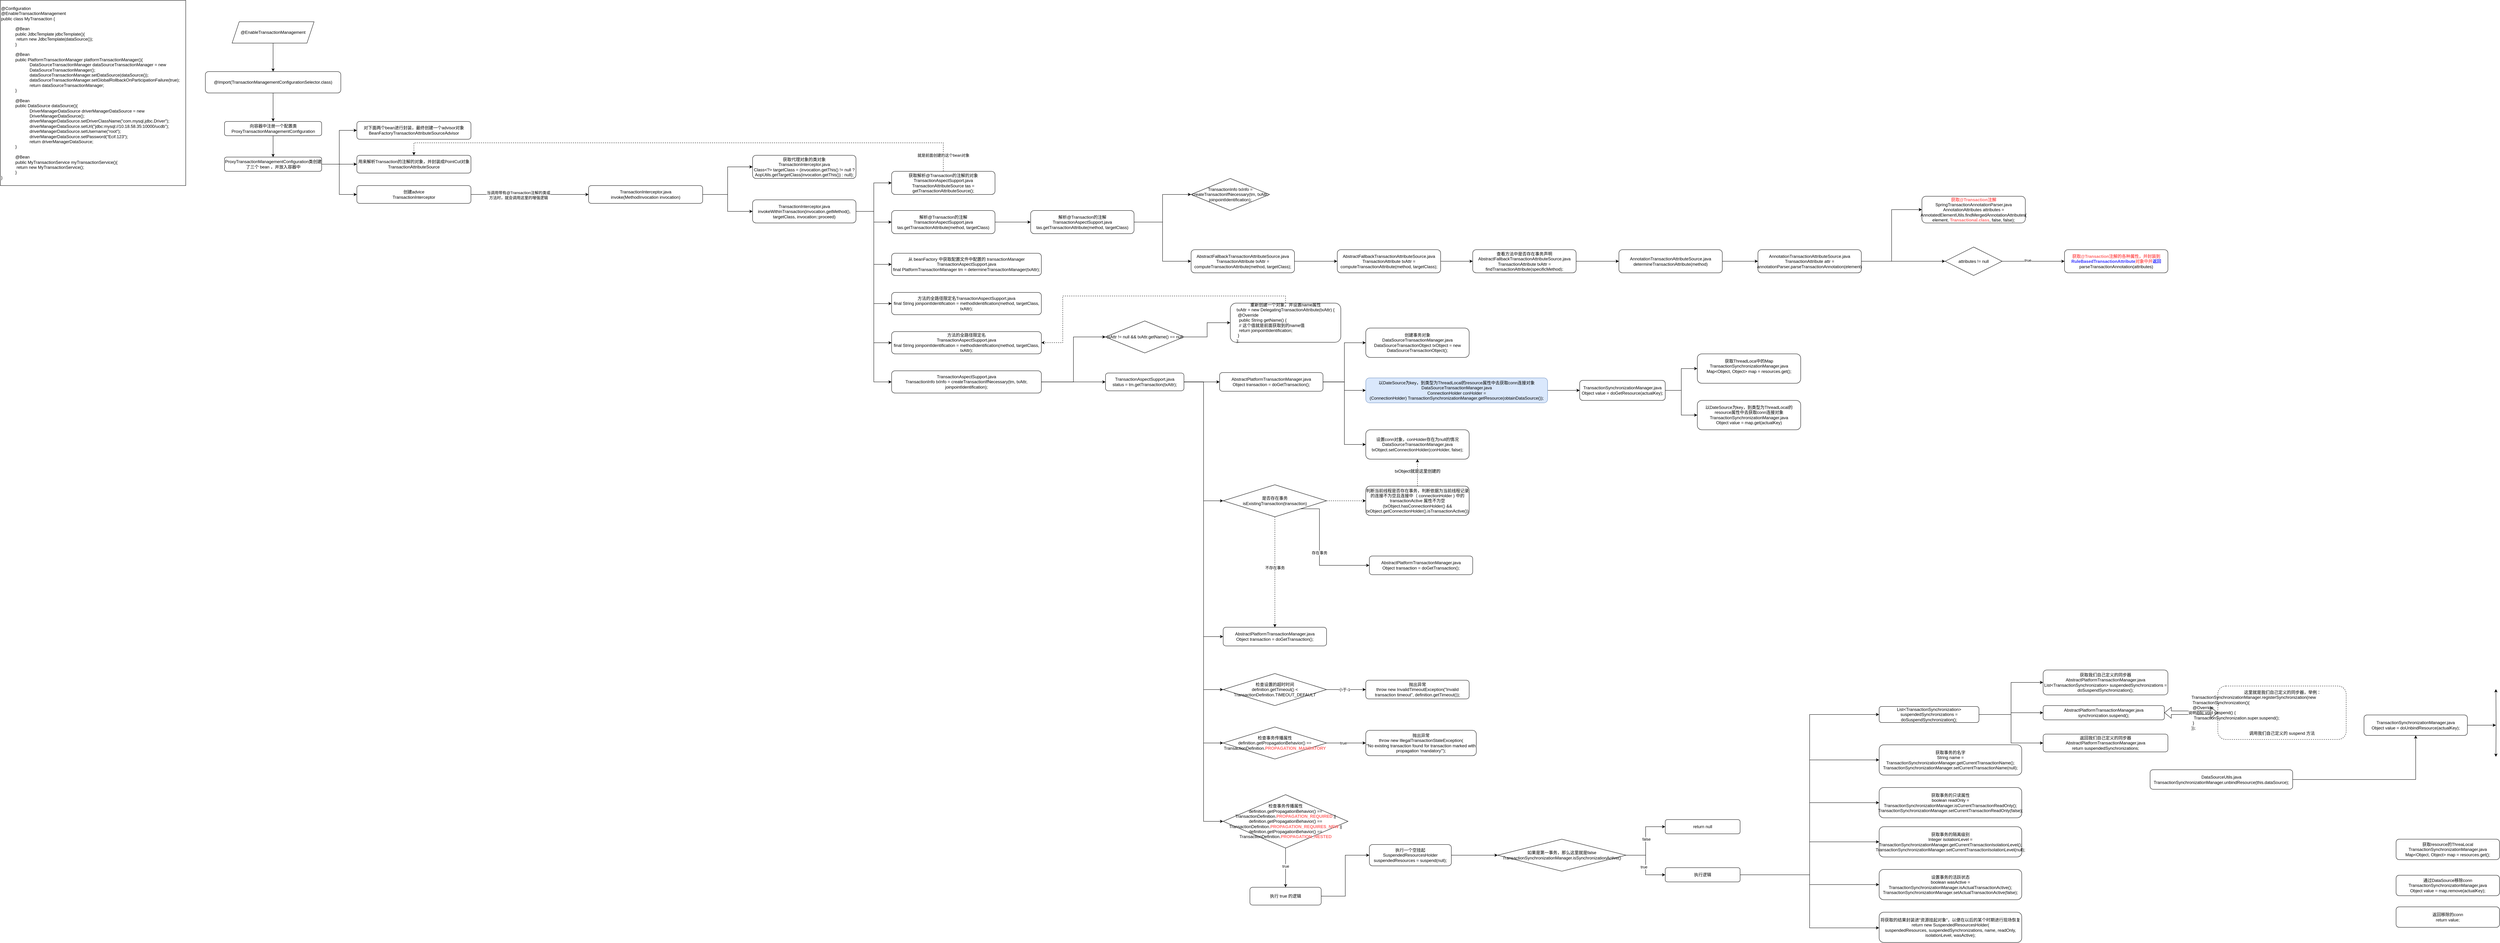 <mxfile version="16.1.0" type="github">
  <diagram id="ni5Xx00nVa8eM5TbOv3I" name="第 1 页">
    <mxGraphModel dx="1183" dy="750" grid="1" gridSize="10" guides="1" tooltips="1" connect="1" arrows="1" fold="1" page="1" pageScale="1" pageWidth="2339" pageHeight="3300" math="0" shadow="0">
      <root>
        <mxCell id="0" />
        <mxCell id="1" parent="0" />
        <mxCell id="hpwiOvs-CnEdbyn8o_mo-8" style="edgeStyle=orthogonalEdgeStyle;rounded=0;orthogonalLoop=1;jettySize=auto;html=1;exitX=0.5;exitY=1;exitDx=0;exitDy=0;" edge="1" parent="1" source="hpwiOvs-CnEdbyn8o_mo-1" target="hpwiOvs-CnEdbyn8o_mo-7">
          <mxGeometry relative="1" as="geometry" />
        </mxCell>
        <mxCell id="hpwiOvs-CnEdbyn8o_mo-1" value="@EnableTransactionManagement" style="shape=parallelogram;perimeter=parallelogramPerimeter;whiteSpace=wrap;html=1;fixedSize=1;" vertex="1" parent="1">
          <mxGeometry x="700" y="140" width="230" height="60" as="geometry" />
        </mxCell>
        <mxCell id="hpwiOvs-CnEdbyn8o_mo-4" value="&lt;div&gt;@Configuration&lt;/div&gt;&lt;div&gt;@EnableTransactionManagement&lt;/div&gt;&lt;div&gt;public class MyTransaction {&lt;/div&gt;&lt;div&gt;&lt;br&gt;&lt;/div&gt;&lt;blockquote style=&quot;margin: 0 0 0 40px ; border: none ; padding: 0px&quot;&gt;&lt;div&gt;@Bean&lt;/div&gt;&lt;div&gt;public JdbcTemplate jdbcTemplate(){&lt;/div&gt;&lt;div&gt;&lt;span style=&quot;white-space: pre&quot;&gt;	&lt;/span&gt;return new JdbcTemplate(dataSource());&lt;/div&gt;&lt;div&gt;}&lt;/div&gt;&lt;div&gt;&lt;br&gt;&lt;/div&gt;&lt;div&gt;@Bean&lt;/div&gt;&lt;div&gt;public PlatformTransactionManager platformTransactionManager(){&lt;/div&gt;&lt;/blockquote&gt;&lt;blockquote style=&quot;margin: 0 0 0 40px ; border: none ; padding: 0px&quot;&gt;&lt;blockquote style=&quot;margin: 0 0 0 40px ; border: none ; padding: 0px&quot;&gt;&lt;div&gt;DataSourceTransactionManager dataSourceTransactionManager = new DataSourceTransactionManager();&lt;/div&gt;&lt;/blockquote&gt;&lt;blockquote style=&quot;margin: 0 0 0 40px ; border: none ; padding: 0px&quot;&gt;&lt;div&gt;dataSourceTransactionManager.setDataSource(dataSource());&lt;/div&gt;&lt;/blockquote&gt;&lt;blockquote style=&quot;margin: 0 0 0 40px ; border: none ; padding: 0px&quot;&gt;&lt;div&gt;dataSourceTransactionManager.setGlobalRollbackOnParticipationFailure(true);&lt;/div&gt;&lt;/blockquote&gt;&lt;blockquote style=&quot;margin: 0 0 0 40px ; border: none ; padding: 0px&quot;&gt;&lt;div&gt;return dataSourceTransactionManager;&lt;/div&gt;&lt;/blockquote&gt;&lt;/blockquote&gt;&lt;blockquote style=&quot;margin: 0 0 0 40px ; border: none ; padding: 0px&quot;&gt;&lt;div&gt;}&lt;/div&gt;&lt;div&gt;&lt;br&gt;&lt;/div&gt;&lt;div&gt;@Bean&lt;/div&gt;&lt;div&gt;public DataSource dataSource(){&lt;/div&gt;&lt;/blockquote&gt;&lt;blockquote style=&quot;margin: 0 0 0 40px ; border: none ; padding: 0px&quot;&gt;&lt;blockquote style=&quot;margin: 0 0 0 40px ; border: none ; padding: 0px&quot;&gt;&lt;div&gt;DriverManagerDataSource driverManagerDataSource = new DriverManagerDataSource();&lt;/div&gt;&lt;/blockquote&gt;&lt;blockquote style=&quot;margin: 0 0 0 40px ; border: none ; padding: 0px&quot;&gt;&lt;div&gt;driverManagerDataSource.setDriverClassName(&quot;com.mysql.jdbc.Driver&quot;);&lt;/div&gt;&lt;/blockquote&gt;&lt;blockquote style=&quot;margin: 0 0 0 40px ; border: none ; padding: 0px&quot;&gt;&lt;div&gt;driverManagerDataSource.setUrl(&quot;jdbc:mysql://10.18.58.35:10000/ucdb&quot;);&lt;/div&gt;&lt;/blockquote&gt;&lt;blockquote style=&quot;margin: 0 0 0 40px ; border: none ; padding: 0px&quot;&gt;&lt;div&gt;driverManagerDataSource.setUsername(&quot;root&quot;);&lt;/div&gt;&lt;/blockquote&gt;&lt;blockquote style=&quot;margin: 0 0 0 40px ; border: none ; padding: 0px&quot;&gt;&lt;div&gt;driverManagerDataSource.setPassword(&quot;Ecif.123&quot;);&lt;/div&gt;&lt;/blockquote&gt;&lt;blockquote style=&quot;margin: 0 0 0 40px ; border: none ; padding: 0px&quot;&gt;&lt;div&gt;return driverManagerDataSource;&lt;/div&gt;&lt;/blockquote&gt;&lt;/blockquote&gt;&lt;blockquote style=&quot;margin: 0 0 0 40px ; border: none ; padding: 0px&quot;&gt;&lt;div&gt;}&lt;/div&gt;&lt;div&gt;&lt;br&gt;&lt;/div&gt;&lt;div&gt;@Bean&lt;/div&gt;&lt;div&gt;public MyTransactionService myTransactionService(){&lt;/div&gt;&lt;div&gt;&lt;span style=&quot;white-space: pre&quot;&gt;	&lt;/span&gt;return new MyTransactionService();&lt;/div&gt;&lt;div&gt;}&lt;/div&gt;&lt;/blockquote&gt;&lt;div&gt;&lt;span&gt;	&lt;/span&gt;}&lt;/div&gt;" style="whiteSpace=wrap;html=1;aspect=fixed;align=left;" vertex="1" parent="1">
          <mxGeometry x="50" y="80" width="520" height="520" as="geometry" />
        </mxCell>
        <mxCell id="hpwiOvs-CnEdbyn8o_mo-10" style="edgeStyle=orthogonalEdgeStyle;rounded=0;orthogonalLoop=1;jettySize=auto;html=1;exitX=0.5;exitY=1;exitDx=0;exitDy=0;" edge="1" parent="1" source="hpwiOvs-CnEdbyn8o_mo-7" target="hpwiOvs-CnEdbyn8o_mo-9">
          <mxGeometry relative="1" as="geometry" />
        </mxCell>
        <mxCell id="hpwiOvs-CnEdbyn8o_mo-7" value="@Import(TransactionManagementConfigurationSelector.class)" style="rounded=1;whiteSpace=wrap;html=1;" vertex="1" parent="1">
          <mxGeometry x="625" y="280" width="380" height="60" as="geometry" />
        </mxCell>
        <mxCell id="hpwiOvs-CnEdbyn8o_mo-12" style="edgeStyle=orthogonalEdgeStyle;rounded=0;orthogonalLoop=1;jettySize=auto;html=1;exitX=0.5;exitY=1;exitDx=0;exitDy=0;entryX=0.5;entryY=0;entryDx=0;entryDy=0;" edge="1" parent="1" source="hpwiOvs-CnEdbyn8o_mo-9" target="hpwiOvs-CnEdbyn8o_mo-11">
          <mxGeometry relative="1" as="geometry" />
        </mxCell>
        <mxCell id="hpwiOvs-CnEdbyn8o_mo-9" value="向容器中注册一个配置类&lt;br&gt;ProxyTransactionManagementConfiguration" style="rounded=1;whiteSpace=wrap;html=1;" vertex="1" parent="1">
          <mxGeometry x="678.75" y="420" width="272.5" height="40" as="geometry" />
        </mxCell>
        <mxCell id="hpwiOvs-CnEdbyn8o_mo-17" style="edgeStyle=orthogonalEdgeStyle;rounded=0;orthogonalLoop=1;jettySize=auto;html=1;exitX=1;exitY=0.5;exitDx=0;exitDy=0;entryX=0;entryY=0.5;entryDx=0;entryDy=0;" edge="1" parent="1" source="hpwiOvs-CnEdbyn8o_mo-11" target="hpwiOvs-CnEdbyn8o_mo-14">
          <mxGeometry relative="1" as="geometry" />
        </mxCell>
        <mxCell id="hpwiOvs-CnEdbyn8o_mo-18" style="edgeStyle=orthogonalEdgeStyle;rounded=0;orthogonalLoop=1;jettySize=auto;html=1;exitX=1;exitY=0.5;exitDx=0;exitDy=0;entryX=0;entryY=0.5;entryDx=0;entryDy=0;" edge="1" parent="1" source="hpwiOvs-CnEdbyn8o_mo-11" target="hpwiOvs-CnEdbyn8o_mo-15">
          <mxGeometry relative="1" as="geometry" />
        </mxCell>
        <mxCell id="hpwiOvs-CnEdbyn8o_mo-19" style="edgeStyle=orthogonalEdgeStyle;rounded=0;orthogonalLoop=1;jettySize=auto;html=1;exitX=1;exitY=0.5;exitDx=0;exitDy=0;entryX=0;entryY=0.5;entryDx=0;entryDy=0;" edge="1" parent="1" source="hpwiOvs-CnEdbyn8o_mo-11" target="hpwiOvs-CnEdbyn8o_mo-16">
          <mxGeometry relative="1" as="geometry" />
        </mxCell>
        <mxCell id="hpwiOvs-CnEdbyn8o_mo-21" value="&lt;span style=&quot;color: rgba(0 , 0 , 0 , 0) ; font-family: monospace ; font-size: 0px ; background-color: rgb(248 , 249 , 250)&quot;&gt;%3CmxGraphModel%3E%3Croot%3E%3CmxCell%20id%3D%220%22%2F%3E%3CmxCell%20id%3D%221%22%20parent%3D%220%22%2F%3E%3CmxCell%20id%3D%222%22%20value%3D%22%E5%88%9B%E5%BB%BA%20bean%22%20style%3D%22edgeLabel%3Bhtml%3D1%3Balign%3Dcenter%3BverticalAlign%3Dmiddle%3Bresizable%3D0%3Bpoints%3D%5B%5D%3B%22%20vertex%3D%221%22%20connectable%3D%220%22%20parent%3D%221%22%3E%3CmxGeometry%20x%3D%22998.636%22%20y%3D%22504.841%22%20as%3D%22geometry%22%2F%3E%3C%2FmxCell%3E%3C%2Froot%3E%3C%2FmxGraphModel%3E&lt;/span&gt;" style="edgeLabel;html=1;align=center;verticalAlign=middle;resizable=0;points=[];" vertex="1" connectable="0" parent="hpwiOvs-CnEdbyn8o_mo-19">
          <mxGeometry x="-0.568" relative="1" as="geometry">
            <mxPoint as="offset" />
          </mxGeometry>
        </mxCell>
        <mxCell id="hpwiOvs-CnEdbyn8o_mo-11" value="ProxyTransactionManagementConfiguration类创建了三个 bean ，并放入容器中" style="rounded=1;whiteSpace=wrap;html=1;" vertex="1" parent="1">
          <mxGeometry x="678.75" y="520" width="272.5" height="40" as="geometry" />
        </mxCell>
        <mxCell id="hpwiOvs-CnEdbyn8o_mo-14" value="对下面两个bean进行封装，最终创建一个advisor对象&lt;br&gt;BeanFactoryTransactionAttributeSourceAdvisor" style="rounded=1;whiteSpace=wrap;html=1;" vertex="1" parent="1">
          <mxGeometry x="1050" y="420" width="320" height="50" as="geometry" />
        </mxCell>
        <mxCell id="hpwiOvs-CnEdbyn8o_mo-15" value="用来解析Transaction的注解的对象，并封装成PointCut对象&lt;br&gt;TransactionAttributeSource" style="rounded=1;whiteSpace=wrap;html=1;" vertex="1" parent="1">
          <mxGeometry x="1050" y="515" width="320" height="50" as="geometry" />
        </mxCell>
        <mxCell id="hpwiOvs-CnEdbyn8o_mo-23" style="edgeStyle=orthogonalEdgeStyle;rounded=0;orthogonalLoop=1;jettySize=auto;html=1;exitX=1;exitY=0.5;exitDx=0;exitDy=0;" edge="1" parent="1" source="hpwiOvs-CnEdbyn8o_mo-16" target="hpwiOvs-CnEdbyn8o_mo-22">
          <mxGeometry relative="1" as="geometry" />
        </mxCell>
        <mxCell id="hpwiOvs-CnEdbyn8o_mo-24" value="当调用带有@Transaction注解的类或&lt;br&gt;方法时，就会调用这里的增强逻辑" style="edgeLabel;html=1;align=center;verticalAlign=middle;resizable=0;points=[];" vertex="1" connectable="0" parent="hpwiOvs-CnEdbyn8o_mo-23">
          <mxGeometry x="-0.195" y="-2" relative="1" as="geometry">
            <mxPoint as="offset" />
          </mxGeometry>
        </mxCell>
        <mxCell id="hpwiOvs-CnEdbyn8o_mo-16" value="创建advice&lt;br&gt;TransactionInterceptor" style="rounded=1;whiteSpace=wrap;html=1;" vertex="1" parent="1">
          <mxGeometry x="1050" y="600" width="320" height="50" as="geometry" />
        </mxCell>
        <mxCell id="hpwiOvs-CnEdbyn8o_mo-26" style="edgeStyle=orthogonalEdgeStyle;rounded=0;orthogonalLoop=1;jettySize=auto;html=1;exitX=1;exitY=0.5;exitDx=0;exitDy=0;entryX=0;entryY=0.5;entryDx=0;entryDy=0;" edge="1" parent="1" source="hpwiOvs-CnEdbyn8o_mo-22" target="hpwiOvs-CnEdbyn8o_mo-25">
          <mxGeometry relative="1" as="geometry" />
        </mxCell>
        <mxCell id="hpwiOvs-CnEdbyn8o_mo-28" style="edgeStyle=orthogonalEdgeStyle;rounded=0;orthogonalLoop=1;jettySize=auto;html=1;exitX=1;exitY=0.5;exitDx=0;exitDy=0;entryX=0;entryY=0.5;entryDx=0;entryDy=0;" edge="1" parent="1" source="hpwiOvs-CnEdbyn8o_mo-22" target="hpwiOvs-CnEdbyn8o_mo-27">
          <mxGeometry relative="1" as="geometry" />
        </mxCell>
        <mxCell id="hpwiOvs-CnEdbyn8o_mo-22" value="TransactionInterceptor.java&lt;br&gt;invoke(MethodInvocation invocation)&lt;br&gt;&lt;div&gt;&lt;/div&gt;" style="rounded=1;whiteSpace=wrap;html=1;" vertex="1" parent="1">
          <mxGeometry x="1700" y="600" width="320" height="50" as="geometry" />
        </mxCell>
        <mxCell id="hpwiOvs-CnEdbyn8o_mo-25" value="获取代理对象的类对象&lt;br&gt;TransactionInterceptor.java&lt;br&gt;Class&amp;lt;?&amp;gt; targetClass = (invocation.getThis() != null ? AopUtils.getTargetClass(invocation.getThis()) : null);&lt;br&gt;&lt;div&gt;&lt;/div&gt;" style="rounded=1;whiteSpace=wrap;html=1;" vertex="1" parent="1">
          <mxGeometry x="2160" y="515" width="290" height="65" as="geometry" />
        </mxCell>
        <mxCell id="hpwiOvs-CnEdbyn8o_mo-33" style="edgeStyle=orthogonalEdgeStyle;rounded=0;orthogonalLoop=1;jettySize=auto;html=1;exitX=1;exitY=0.5;exitDx=0;exitDy=0;entryX=0;entryY=0.5;entryDx=0;entryDy=0;" edge="1" parent="1" source="hpwiOvs-CnEdbyn8o_mo-27" target="hpwiOvs-CnEdbyn8o_mo-29">
          <mxGeometry relative="1" as="geometry" />
        </mxCell>
        <mxCell id="hpwiOvs-CnEdbyn8o_mo-35" style="edgeStyle=orthogonalEdgeStyle;rounded=0;orthogonalLoop=1;jettySize=auto;html=1;exitX=1;exitY=0.5;exitDx=0;exitDy=0;" edge="1" parent="1" source="hpwiOvs-CnEdbyn8o_mo-27" target="hpwiOvs-CnEdbyn8o_mo-34">
          <mxGeometry relative="1" as="geometry" />
        </mxCell>
        <mxCell id="hpwiOvs-CnEdbyn8o_mo-60" style="edgeStyle=orthogonalEdgeStyle;rounded=0;orthogonalLoop=1;jettySize=auto;html=1;exitX=1;exitY=0.5;exitDx=0;exitDy=0;entryX=0;entryY=0.5;entryDx=0;entryDy=0;fontColor=#3333FF;" edge="1" parent="1" source="hpwiOvs-CnEdbyn8o_mo-27" target="hpwiOvs-CnEdbyn8o_mo-59">
          <mxGeometry relative="1" as="geometry" />
        </mxCell>
        <mxCell id="hpwiOvs-CnEdbyn8o_mo-62" style="edgeStyle=orthogonalEdgeStyle;rounded=0;orthogonalLoop=1;jettySize=auto;html=1;exitX=1;exitY=0.5;exitDx=0;exitDy=0;entryX=0;entryY=0.5;entryDx=0;entryDy=0;fontColor=#3333FF;" edge="1" parent="1" source="hpwiOvs-CnEdbyn8o_mo-27" target="hpwiOvs-CnEdbyn8o_mo-61">
          <mxGeometry relative="1" as="geometry" />
        </mxCell>
        <mxCell id="hpwiOvs-CnEdbyn8o_mo-64" style="edgeStyle=orthogonalEdgeStyle;rounded=0;orthogonalLoop=1;jettySize=auto;html=1;exitX=1;exitY=0.5;exitDx=0;exitDy=0;entryX=0;entryY=0.5;entryDx=0;entryDy=0;fontColor=#3333FF;" edge="1" parent="1" source="hpwiOvs-CnEdbyn8o_mo-27" target="hpwiOvs-CnEdbyn8o_mo-63">
          <mxGeometry relative="1" as="geometry" />
        </mxCell>
        <mxCell id="hpwiOvs-CnEdbyn8o_mo-66" style="edgeStyle=orthogonalEdgeStyle;rounded=0;orthogonalLoop=1;jettySize=auto;html=1;exitX=1;exitY=0.5;exitDx=0;exitDy=0;entryX=0;entryY=0.5;entryDx=0;entryDy=0;fontColor=#3333FF;" edge="1" parent="1" source="hpwiOvs-CnEdbyn8o_mo-27" target="hpwiOvs-CnEdbyn8o_mo-65">
          <mxGeometry relative="1" as="geometry" />
        </mxCell>
        <mxCell id="hpwiOvs-CnEdbyn8o_mo-27" value="TransactionInterceptor.java&lt;br&gt;invokeWithinTransaction(invocation.getMethod(), targetClass, invocation::proceed)&lt;br&gt;&lt;div&gt;&lt;/div&gt;" style="rounded=1;whiteSpace=wrap;html=1;" vertex="1" parent="1">
          <mxGeometry x="2160" y="640" width="290" height="65" as="geometry" />
        </mxCell>
        <mxCell id="hpwiOvs-CnEdbyn8o_mo-30" style="edgeStyle=orthogonalEdgeStyle;rounded=0;orthogonalLoop=1;jettySize=auto;html=1;exitX=0.5;exitY=0;exitDx=0;exitDy=0;dashed=1;" edge="1" parent="1" source="hpwiOvs-CnEdbyn8o_mo-29" target="hpwiOvs-CnEdbyn8o_mo-15">
          <mxGeometry relative="1" as="geometry">
            <Array as="points">
              <mxPoint x="2695" y="480" />
              <mxPoint x="1210" y="480" />
            </Array>
          </mxGeometry>
        </mxCell>
        <mxCell id="hpwiOvs-CnEdbyn8o_mo-31" value="就是前面创建的这个bean对象" style="edgeLabel;html=1;align=center;verticalAlign=middle;resizable=0;points=[];" vertex="1" connectable="0" parent="hpwiOvs-CnEdbyn8o_mo-30">
          <mxGeometry x="-0.931" y="4" relative="1" as="geometry">
            <mxPoint x="4" y="10" as="offset" />
          </mxGeometry>
        </mxCell>
        <mxCell id="hpwiOvs-CnEdbyn8o_mo-29" value="获取解析@Transaction的注解的对象&lt;br&gt;TransactionAspectSupport.java&lt;br&gt;TransactionAttributeSource tas = getTransactionAttributeSource();&lt;br&gt;&lt;div&gt;&lt;/div&gt;" style="rounded=1;whiteSpace=wrap;html=1;" vertex="1" parent="1">
          <mxGeometry x="2550" y="560" width="290" height="65" as="geometry" />
        </mxCell>
        <mxCell id="hpwiOvs-CnEdbyn8o_mo-37" style="edgeStyle=orthogonalEdgeStyle;rounded=0;orthogonalLoop=1;jettySize=auto;html=1;exitX=1;exitY=0.5;exitDx=0;exitDy=0;entryX=0;entryY=0.5;entryDx=0;entryDy=0;" edge="1" parent="1" source="hpwiOvs-CnEdbyn8o_mo-34" target="hpwiOvs-CnEdbyn8o_mo-36">
          <mxGeometry relative="1" as="geometry" />
        </mxCell>
        <mxCell id="hpwiOvs-CnEdbyn8o_mo-34" value="解析@Transaction的注解&lt;br&gt;TransactionAspectSupport.java&lt;br&gt;tas.getTransactionAttribute(method, targetClass)&lt;br&gt;&lt;div&gt;&lt;/div&gt;" style="rounded=1;whiteSpace=wrap;html=1;" vertex="1" parent="1">
          <mxGeometry x="2550" y="670" width="290" height="65" as="geometry" />
        </mxCell>
        <mxCell id="hpwiOvs-CnEdbyn8o_mo-41" style="edgeStyle=orthogonalEdgeStyle;rounded=0;orthogonalLoop=1;jettySize=auto;html=1;exitX=1;exitY=0.5;exitDx=0;exitDy=0;entryX=0;entryY=0.5;entryDx=0;entryDy=0;" edge="1" parent="1" source="hpwiOvs-CnEdbyn8o_mo-36" target="hpwiOvs-CnEdbyn8o_mo-39">
          <mxGeometry relative="1" as="geometry" />
        </mxCell>
        <mxCell id="hpwiOvs-CnEdbyn8o_mo-43" style="edgeStyle=orthogonalEdgeStyle;rounded=0;orthogonalLoop=1;jettySize=auto;html=1;exitX=1;exitY=0.5;exitDx=0;exitDy=0;entryX=0;entryY=0.5;entryDx=0;entryDy=0;" edge="1" parent="1" source="hpwiOvs-CnEdbyn8o_mo-36" target="hpwiOvs-CnEdbyn8o_mo-42">
          <mxGeometry relative="1" as="geometry" />
        </mxCell>
        <mxCell id="hpwiOvs-CnEdbyn8o_mo-36" value="解析@Transaction的注解&lt;br&gt;TransactionAspectSupport.java&lt;br&gt;tas.getTransactionAttribute(method, targetClass)&lt;br&gt;&lt;div&gt;&lt;/div&gt;" style="rounded=1;whiteSpace=wrap;html=1;" vertex="1" parent="1">
          <mxGeometry x="2940" y="670" width="290" height="65" as="geometry" />
        </mxCell>
        <mxCell id="hpwiOvs-CnEdbyn8o_mo-39" value="TransactionInfo txInfo = createTransactionIfNecessary(tm, txAttr, joinpointIdentification);" style="rhombus;whiteSpace=wrap;html=1;" vertex="1" parent="1">
          <mxGeometry x="3390" y="580" width="220" height="90" as="geometry" />
        </mxCell>
        <mxCell id="hpwiOvs-CnEdbyn8o_mo-45" style="edgeStyle=orthogonalEdgeStyle;rounded=0;orthogonalLoop=1;jettySize=auto;html=1;exitX=1;exitY=0.5;exitDx=0;exitDy=0;" edge="1" parent="1" source="hpwiOvs-CnEdbyn8o_mo-42" target="hpwiOvs-CnEdbyn8o_mo-44">
          <mxGeometry relative="1" as="geometry" />
        </mxCell>
        <mxCell id="hpwiOvs-CnEdbyn8o_mo-42" value="AbstractFallbackTransactionAttributeSource.java&lt;br&gt;TransactionAttribute txAttr = computeTransactionAttribute(method, targetClass);&lt;br&gt;&lt;div&gt;&lt;/div&gt;" style="rounded=1;whiteSpace=wrap;html=1;" vertex="1" parent="1">
          <mxGeometry x="3390" y="780" width="290" height="65" as="geometry" />
        </mxCell>
        <mxCell id="hpwiOvs-CnEdbyn8o_mo-47" style="edgeStyle=orthogonalEdgeStyle;rounded=0;orthogonalLoop=1;jettySize=auto;html=1;exitX=1;exitY=0.5;exitDx=0;exitDy=0;entryX=0;entryY=0.5;entryDx=0;entryDy=0;" edge="1" parent="1" source="hpwiOvs-CnEdbyn8o_mo-44" target="hpwiOvs-CnEdbyn8o_mo-46">
          <mxGeometry relative="1" as="geometry" />
        </mxCell>
        <mxCell id="hpwiOvs-CnEdbyn8o_mo-44" value="AbstractFallbackTransactionAttributeSource.java&lt;br&gt;TransactionAttribute txAttr = computeTransactionAttribute(method, targetClass);&lt;br&gt;&lt;div&gt;&lt;/div&gt;" style="rounded=1;whiteSpace=wrap;html=1;" vertex="1" parent="1">
          <mxGeometry x="3800" y="780" width="290" height="65" as="geometry" />
        </mxCell>
        <mxCell id="hpwiOvs-CnEdbyn8o_mo-49" style="edgeStyle=orthogonalEdgeStyle;rounded=0;orthogonalLoop=1;jettySize=auto;html=1;exitX=1;exitY=0.5;exitDx=0;exitDy=0;entryX=0;entryY=0.5;entryDx=0;entryDy=0;" edge="1" parent="1" source="hpwiOvs-CnEdbyn8o_mo-46" target="hpwiOvs-CnEdbyn8o_mo-48">
          <mxGeometry relative="1" as="geometry" />
        </mxCell>
        <mxCell id="hpwiOvs-CnEdbyn8o_mo-46" value="查看方法中是否存在事务声明&lt;br&gt;AbstractFallbackTransactionAttributeSource.java&lt;br&gt;TransactionAttribute txAttr = findTransactionAttribute(specificMethod);&lt;br&gt;&lt;div&gt;&lt;/div&gt;" style="rounded=1;whiteSpace=wrap;html=1;" vertex="1" parent="1">
          <mxGeometry x="4180" y="780" width="290" height="65" as="geometry" />
        </mxCell>
        <mxCell id="hpwiOvs-CnEdbyn8o_mo-51" style="edgeStyle=orthogonalEdgeStyle;rounded=0;orthogonalLoop=1;jettySize=auto;html=1;exitX=1;exitY=0.5;exitDx=0;exitDy=0;entryX=0;entryY=0.5;entryDx=0;entryDy=0;" edge="1" parent="1" source="hpwiOvs-CnEdbyn8o_mo-48" target="hpwiOvs-CnEdbyn8o_mo-50">
          <mxGeometry relative="1" as="geometry" />
        </mxCell>
        <mxCell id="hpwiOvs-CnEdbyn8o_mo-48" value="AnnotationTransactionAttributeSource.java&lt;br&gt;determineTransactionAttribute(method)&lt;br&gt;&lt;div&gt;&lt;/div&gt;" style="rounded=1;whiteSpace=wrap;html=1;" vertex="1" parent="1">
          <mxGeometry x="4590" y="780" width="290" height="65" as="geometry" />
        </mxCell>
        <mxCell id="hpwiOvs-CnEdbyn8o_mo-53" style="edgeStyle=orthogonalEdgeStyle;rounded=0;orthogonalLoop=1;jettySize=auto;html=1;exitX=1;exitY=0.5;exitDx=0;exitDy=0;entryX=0;entryY=0.5;entryDx=0;entryDy=0;" edge="1" parent="1" source="hpwiOvs-CnEdbyn8o_mo-50" target="hpwiOvs-CnEdbyn8o_mo-52">
          <mxGeometry relative="1" as="geometry" />
        </mxCell>
        <mxCell id="hpwiOvs-CnEdbyn8o_mo-55" style="edgeStyle=orthogonalEdgeStyle;rounded=0;orthogonalLoop=1;jettySize=auto;html=1;exitX=1;exitY=0.5;exitDx=0;exitDy=0;entryX=0;entryY=0.5;entryDx=0;entryDy=0;fontColor=#000000;" edge="1" parent="1" source="hpwiOvs-CnEdbyn8o_mo-50" target="hpwiOvs-CnEdbyn8o_mo-54">
          <mxGeometry relative="1" as="geometry" />
        </mxCell>
        <mxCell id="hpwiOvs-CnEdbyn8o_mo-50" value="AnnotationTransactionAttributeSource.java&lt;br&gt;TransactionAttribute attr = annotationParser.parseTransactionAnnotation(element)&lt;br&gt;&lt;div&gt;&lt;/div&gt;" style="rounded=1;whiteSpace=wrap;html=1;" vertex="1" parent="1">
          <mxGeometry x="4980" y="780" width="290" height="65" as="geometry" />
        </mxCell>
        <mxCell id="hpwiOvs-CnEdbyn8o_mo-52" value="&lt;b&gt;&lt;font color=&quot;#ff6666&quot;&gt;获取@Transaction注解&lt;/font&gt;&lt;/b&gt;&lt;br&gt;SpringTransactionAnnotationParser.java&lt;br&gt;&lt;div&gt;AnnotationAttributes attributes = AnnotatedElementUtils.findMergedAnnotationAttributes(&lt;/div&gt;&lt;div&gt;&lt;span&gt;				&lt;/span&gt;element,&lt;font color=&quot;#ff6666&quot;&gt;&lt;b&gt; Transactional.class&lt;/b&gt;&lt;/font&gt;, false, false);&lt;/div&gt;&lt;div&gt;&lt;/div&gt;" style="rounded=1;whiteSpace=wrap;html=1;" vertex="1" parent="1">
          <mxGeometry x="5440" y="630" width="290" height="75" as="geometry" />
        </mxCell>
        <mxCell id="hpwiOvs-CnEdbyn8o_mo-57" style="edgeStyle=orthogonalEdgeStyle;rounded=0;orthogonalLoop=1;jettySize=auto;html=1;exitX=1;exitY=0.5;exitDx=0;exitDy=0;fontColor=#000000;" edge="1" parent="1" source="hpwiOvs-CnEdbyn8o_mo-54" target="hpwiOvs-CnEdbyn8o_mo-56">
          <mxGeometry relative="1" as="geometry" />
        </mxCell>
        <mxCell id="hpwiOvs-CnEdbyn8o_mo-58" value="true" style="edgeLabel;html=1;align=center;verticalAlign=middle;resizable=0;points=[];fontColor=#000000;" vertex="1" connectable="0" parent="hpwiOvs-CnEdbyn8o_mo-57">
          <mxGeometry x="-0.176" y="3" relative="1" as="geometry">
            <mxPoint as="offset" />
          </mxGeometry>
        </mxCell>
        <mxCell id="hpwiOvs-CnEdbyn8o_mo-54" value="&lt;font color=&quot;#000000&quot;&gt;attributes != null&lt;/font&gt;" style="rhombus;whiteSpace=wrap;html=1;fontColor=#FF6666;" vertex="1" parent="1">
          <mxGeometry x="5505" y="772.5" width="160" height="80" as="geometry" />
        </mxCell>
        <mxCell id="hpwiOvs-CnEdbyn8o_mo-56" value="&lt;b&gt;&lt;font color=&quot;#ff6666&quot;&gt;获取@Transaction注解的各种属性，并封装到&lt;/font&gt;&lt;font color=&quot;#3333ff&quot;&gt;RuleBasedTransactionAttribute&lt;/font&gt;&lt;font color=&quot;#ff6666&quot;&gt;对象中并&lt;/font&gt;&lt;font color=&quot;#3333ff&quot;&gt;返回&lt;/font&gt;&lt;/b&gt;&lt;br&gt;parseTransactionAnnotation(attributes)&lt;br&gt;&lt;div&gt;&lt;/div&gt;" style="rounded=1;whiteSpace=wrap;html=1;" vertex="1" parent="1">
          <mxGeometry x="5840" y="780" width="290" height="65" as="geometry" />
        </mxCell>
        <mxCell id="hpwiOvs-CnEdbyn8o_mo-59" value="从 beanFactory 中获取配置文件中配置的 transactionManager&lt;br&gt;TransactionAspectSupport.java&lt;br&gt;final PlatformTransactionManager tm = determineTransactionManager(txAttr);&lt;br&gt;&lt;div&gt;&lt;/div&gt;" style="rounded=1;whiteSpace=wrap;html=1;" vertex="1" parent="1">
          <mxGeometry x="2550" y="790" width="420" height="62.5" as="geometry" />
        </mxCell>
        <mxCell id="hpwiOvs-CnEdbyn8o_mo-61" value="方法的全路径限定名TransactionAspectSupport.java&lt;br&gt;final String joinpointIdentification = methodIdentification(method, targetClass, txAttr);&lt;br&gt;&lt;div&gt;&lt;/div&gt;" style="rounded=1;whiteSpace=wrap;html=1;" vertex="1" parent="1">
          <mxGeometry x="2550" y="900" width="420" height="62.5" as="geometry" />
        </mxCell>
        <mxCell id="hpwiOvs-CnEdbyn8o_mo-63" value="方法的全路径限定名&lt;br&gt;TransactionAspectSupport.java&lt;br&gt;final String joinpointIdentification = methodIdentification(method, targetClass, txAttr);&lt;br&gt;&lt;div&gt;&lt;/div&gt;" style="rounded=1;whiteSpace=wrap;html=1;" vertex="1" parent="1">
          <mxGeometry x="2550" y="1010" width="420" height="62.5" as="geometry" />
        </mxCell>
        <mxCell id="hpwiOvs-CnEdbyn8o_mo-68" style="edgeStyle=orthogonalEdgeStyle;rounded=0;orthogonalLoop=1;jettySize=auto;html=1;exitX=1;exitY=0.5;exitDx=0;exitDy=0;fontColor=#3333FF;entryX=0;entryY=0.5;entryDx=0;entryDy=0;" edge="1" parent="1" source="hpwiOvs-CnEdbyn8o_mo-65" target="hpwiOvs-CnEdbyn8o_mo-67">
          <mxGeometry relative="1" as="geometry">
            <mxPoint x="3120" y="1140" as="targetPoint" />
          </mxGeometry>
        </mxCell>
        <mxCell id="hpwiOvs-CnEdbyn8o_mo-74" style="edgeStyle=orthogonalEdgeStyle;rounded=0;orthogonalLoop=1;jettySize=auto;html=1;exitX=1;exitY=0.5;exitDx=0;exitDy=0;fontColor=#3333FF;" edge="1" parent="1" source="hpwiOvs-CnEdbyn8o_mo-65" target="hpwiOvs-CnEdbyn8o_mo-73">
          <mxGeometry relative="1" as="geometry" />
        </mxCell>
        <mxCell id="hpwiOvs-CnEdbyn8o_mo-65" value="TransactionAspectSupport.java&lt;br&gt;TransactionInfo txInfo = createTransactionIfNecessary(tm, txAttr, joinpointIdentification);&lt;br&gt;&lt;div&gt;&lt;/div&gt;" style="rounded=1;whiteSpace=wrap;html=1;" vertex="1" parent="1">
          <mxGeometry x="2550" y="1120" width="420" height="62.5" as="geometry" />
        </mxCell>
        <mxCell id="hpwiOvs-CnEdbyn8o_mo-71" style="edgeStyle=orthogonalEdgeStyle;rounded=0;orthogonalLoop=1;jettySize=auto;html=1;exitX=1;exitY=0.5;exitDx=0;exitDy=0;entryX=0;entryY=0.5;entryDx=0;entryDy=0;fontColor=#3333FF;" edge="1" parent="1" source="hpwiOvs-CnEdbyn8o_mo-67" target="hpwiOvs-CnEdbyn8o_mo-69">
          <mxGeometry relative="1" as="geometry" />
        </mxCell>
        <mxCell id="hpwiOvs-CnEdbyn8o_mo-67" value="txAttr != null &amp;amp;&amp;amp; txAttr.getName() == null" style="rhombus;whiteSpace=wrap;html=1;" vertex="1" parent="1">
          <mxGeometry x="3150" y="980" width="220" height="90" as="geometry" />
        </mxCell>
        <mxCell id="hpwiOvs-CnEdbyn8o_mo-72" style="edgeStyle=orthogonalEdgeStyle;rounded=0;orthogonalLoop=1;jettySize=auto;html=1;exitX=0.5;exitY=0;exitDx=0;exitDy=0;fontColor=#3333FF;dashed=1;" edge="1" parent="1" source="hpwiOvs-CnEdbyn8o_mo-69">
          <mxGeometry relative="1" as="geometry">
            <mxPoint x="2970" y="1041" as="targetPoint" />
            <Array as="points">
              <mxPoint x="3655" y="910" />
              <mxPoint x="3030" y="910" />
              <mxPoint x="3030" y="1041" />
            </Array>
          </mxGeometry>
        </mxCell>
        <mxCell id="hpwiOvs-CnEdbyn8o_mo-69" value="&lt;div&gt;重新创建一个对象，并设置name属性&lt;/div&gt;&lt;div&gt;txAttr = new DelegatingTransactionAttribute(txAttr) {&lt;/div&gt;&lt;div style=&quot;text-align: left&quot;&gt;&lt;span&gt;				&lt;/span&gt;&lt;span style=&quot;white-space: pre&quot;&gt;	&lt;/span&gt;@Override&lt;/div&gt;&lt;div style=&quot;text-align: left&quot;&gt;&lt;span&gt;				&lt;/span&gt;&lt;span style=&quot;white-space: pre&quot;&gt;	&lt;span style=&quot;white-space: pre&quot;&gt;	&lt;/span&gt;&lt;/span&gt;public String getName() {&lt;/div&gt;&lt;div style=&quot;text-align: left&quot;&gt;&lt;span style=&quot;white-space: pre&quot;&gt;	&lt;/span&gt;&lt;span style=&quot;white-space: pre&quot;&gt;	&lt;/span&gt;// 这个值就是前面获取到的name值&lt;br&gt;&lt;/div&gt;&lt;div style=&quot;text-align: left&quot;&gt;&lt;span&gt;					&lt;/span&gt;&lt;span style=&quot;white-space: pre&quot;&gt;	&lt;/span&gt;&lt;span style=&quot;white-space: pre&quot;&gt;	&lt;/span&gt;return joinpointIdentification;&lt;/div&gt;&lt;div style=&quot;text-align: left&quot;&gt;&lt;span&gt;				&lt;/span&gt;&lt;span style=&quot;white-space: pre&quot;&gt;	&lt;/span&gt;}&lt;/div&gt;&lt;div style=&quot;text-align: left&quot;&gt;&lt;span&gt;			&lt;/span&gt;};&lt;/div&gt;&lt;div&gt;&lt;/div&gt;" style="rounded=1;whiteSpace=wrap;html=1;" vertex="1" parent="1">
          <mxGeometry x="3500" y="930" width="310" height="110" as="geometry" />
        </mxCell>
        <mxCell id="hpwiOvs-CnEdbyn8o_mo-76" style="edgeStyle=orthogonalEdgeStyle;rounded=0;orthogonalLoop=1;jettySize=auto;html=1;exitX=1;exitY=0.5;exitDx=0;exitDy=0;fontColor=#3333FF;" edge="1" parent="1" source="hpwiOvs-CnEdbyn8o_mo-73" target="hpwiOvs-CnEdbyn8o_mo-75">
          <mxGeometry relative="1" as="geometry" />
        </mxCell>
        <mxCell id="hpwiOvs-CnEdbyn8o_mo-93" style="edgeStyle=orthogonalEdgeStyle;rounded=0;orthogonalLoop=1;jettySize=auto;html=1;exitX=1;exitY=0.5;exitDx=0;exitDy=0;entryX=0;entryY=0.5;entryDx=0;entryDy=0;fontColor=#3333FF;" edge="1" parent="1" source="hpwiOvs-CnEdbyn8o_mo-73" target="hpwiOvs-CnEdbyn8o_mo-92">
          <mxGeometry relative="1" as="geometry" />
        </mxCell>
        <mxCell id="hpwiOvs-CnEdbyn8o_mo-103" style="edgeStyle=orthogonalEdgeStyle;rounded=0;orthogonalLoop=1;jettySize=auto;html=1;exitX=1;exitY=0.5;exitDx=0;exitDy=0;entryX=0;entryY=0.5;entryDx=0;entryDy=0;fontColor=#000000;" edge="1" parent="1" source="hpwiOvs-CnEdbyn8o_mo-73" target="hpwiOvs-CnEdbyn8o_mo-98">
          <mxGeometry relative="1" as="geometry" />
        </mxCell>
        <mxCell id="hpwiOvs-CnEdbyn8o_mo-105" style="edgeStyle=orthogonalEdgeStyle;rounded=0;orthogonalLoop=1;jettySize=auto;html=1;exitX=1;exitY=0.5;exitDx=0;exitDy=0;entryX=0;entryY=0.5;entryDx=0;entryDy=0;fontColor=#000000;" edge="1" parent="1" source="hpwiOvs-CnEdbyn8o_mo-73" target="hpwiOvs-CnEdbyn8o_mo-104">
          <mxGeometry relative="1" as="geometry" />
        </mxCell>
        <mxCell id="hpwiOvs-CnEdbyn8o_mo-110" style="edgeStyle=orthogonalEdgeStyle;rounded=0;orthogonalLoop=1;jettySize=auto;html=1;exitX=1;exitY=0.5;exitDx=0;exitDy=0;entryX=0;entryY=0.5;entryDx=0;entryDy=0;fontColor=#FF6666;" edge="1" parent="1" source="hpwiOvs-CnEdbyn8o_mo-73" target="hpwiOvs-CnEdbyn8o_mo-109">
          <mxGeometry relative="1" as="geometry" />
        </mxCell>
        <mxCell id="hpwiOvs-CnEdbyn8o_mo-114" style="edgeStyle=orthogonalEdgeStyle;rounded=0;orthogonalLoop=1;jettySize=auto;html=1;exitX=1;exitY=0.5;exitDx=0;exitDy=0;entryX=0;entryY=0.5;entryDx=0;entryDy=0;fontColor=#FF6666;" edge="1" parent="1" source="hpwiOvs-CnEdbyn8o_mo-73" target="hpwiOvs-CnEdbyn8o_mo-113">
          <mxGeometry relative="1" as="geometry" />
        </mxCell>
        <mxCell id="hpwiOvs-CnEdbyn8o_mo-73" value="TransactionAspectSupport.java&lt;br&gt;status = tm.getTransaction(txAttr);&lt;br&gt;&lt;div&gt;&lt;/div&gt;" style="rounded=1;whiteSpace=wrap;html=1;" vertex="1" parent="1">
          <mxGeometry x="3150" y="1126.25" width="220" height="50" as="geometry" />
        </mxCell>
        <mxCell id="hpwiOvs-CnEdbyn8o_mo-78" style="edgeStyle=orthogonalEdgeStyle;rounded=0;orthogonalLoop=1;jettySize=auto;html=1;exitX=1;exitY=0.5;exitDx=0;exitDy=0;fontColor=#3333FF;entryX=0;entryY=0.5;entryDx=0;entryDy=0;" edge="1" parent="1" source="hpwiOvs-CnEdbyn8o_mo-75" target="hpwiOvs-CnEdbyn8o_mo-77">
          <mxGeometry relative="1" as="geometry" />
        </mxCell>
        <mxCell id="hpwiOvs-CnEdbyn8o_mo-89" style="edgeStyle=orthogonalEdgeStyle;rounded=0;orthogonalLoop=1;jettySize=auto;html=1;exitX=1;exitY=0.5;exitDx=0;exitDy=0;fontColor=#3333FF;" edge="1" parent="1" source="hpwiOvs-CnEdbyn8o_mo-75" target="hpwiOvs-CnEdbyn8o_mo-81">
          <mxGeometry relative="1" as="geometry" />
        </mxCell>
        <mxCell id="hpwiOvs-CnEdbyn8o_mo-91" style="edgeStyle=orthogonalEdgeStyle;rounded=0;orthogonalLoop=1;jettySize=auto;html=1;exitX=1;exitY=0.5;exitDx=0;exitDy=0;entryX=0;entryY=0.5;entryDx=0;entryDy=0;fontColor=#3333FF;" edge="1" parent="1" source="hpwiOvs-CnEdbyn8o_mo-75" target="hpwiOvs-CnEdbyn8o_mo-90">
          <mxGeometry relative="1" as="geometry" />
        </mxCell>
        <mxCell id="hpwiOvs-CnEdbyn8o_mo-75" value="AbstractPlatformTransactionManager.java&lt;br&gt;Object transaction = doGetTransaction();&lt;br&gt;&lt;div&gt;&lt;/div&gt;" style="rounded=1;whiteSpace=wrap;html=1;" vertex="1" parent="1">
          <mxGeometry x="3470" y="1125" width="290" height="52.5" as="geometry" />
        </mxCell>
        <mxCell id="hpwiOvs-CnEdbyn8o_mo-77" value="创建事务对象&lt;br&gt;DataSourceTransactionManager.java&lt;br&gt;DataSourceTransactionObject txObject = new DataSourceTransactionObject();&lt;br&gt;&lt;div&gt;&lt;/div&gt;" style="rounded=1;whiteSpace=wrap;html=1;" vertex="1" parent="1">
          <mxGeometry x="3880" y="1000" width="290" height="82.5" as="geometry" />
        </mxCell>
        <mxCell id="hpwiOvs-CnEdbyn8o_mo-84" style="edgeStyle=orthogonalEdgeStyle;rounded=0;orthogonalLoop=1;jettySize=auto;html=1;exitX=1;exitY=0.5;exitDx=0;exitDy=0;fontColor=#3333FF;" edge="1" parent="1" source="hpwiOvs-CnEdbyn8o_mo-81" target="hpwiOvs-CnEdbyn8o_mo-82">
          <mxGeometry relative="1" as="geometry" />
        </mxCell>
        <mxCell id="hpwiOvs-CnEdbyn8o_mo-81" value="以DateSource为key，到类型为ThreadLocal的resource属性中去获取conn连接对象&lt;br&gt;DataSourceTransactionManager.java&lt;br&gt;&lt;div&gt;ConnectionHolder conHolder =&lt;/div&gt;&lt;div&gt;&lt;span&gt;				&lt;/span&gt;(ConnectionHolder) TransactionSynchronizationManager.getResource(obtainDataSource());&lt;/div&gt;&lt;div&gt;&lt;/div&gt;" style="rounded=1;whiteSpace=wrap;html=1;fillColor=#dae8fc;strokeColor=#6c8ebf;" vertex="1" parent="1">
          <mxGeometry x="3880" y="1140" width="510" height="70" as="geometry" />
        </mxCell>
        <mxCell id="hpwiOvs-CnEdbyn8o_mo-85" style="edgeStyle=orthogonalEdgeStyle;rounded=0;orthogonalLoop=1;jettySize=auto;html=1;exitX=1;exitY=0.5;exitDx=0;exitDy=0;entryX=0;entryY=0.5;entryDx=0;entryDy=0;fontColor=#3333FF;" edge="1" parent="1" source="hpwiOvs-CnEdbyn8o_mo-82" target="hpwiOvs-CnEdbyn8o_mo-83">
          <mxGeometry relative="1" as="geometry" />
        </mxCell>
        <mxCell id="hpwiOvs-CnEdbyn8o_mo-87" style="edgeStyle=orthogonalEdgeStyle;rounded=0;orthogonalLoop=1;jettySize=auto;html=1;exitX=1;exitY=0.5;exitDx=0;exitDy=0;entryX=0;entryY=0.5;entryDx=0;entryDy=0;fontColor=#3333FF;" edge="1" parent="1" source="hpwiOvs-CnEdbyn8o_mo-82" target="hpwiOvs-CnEdbyn8o_mo-86">
          <mxGeometry relative="1" as="geometry" />
        </mxCell>
        <mxCell id="hpwiOvs-CnEdbyn8o_mo-82" value="TransactionSynchronizationManager.java&lt;br&gt;Object value = doGetResource(actualKey);&lt;br&gt;&lt;div&gt;&lt;/div&gt;" style="rounded=1;whiteSpace=wrap;html=1;" vertex="1" parent="1">
          <mxGeometry x="4480" y="1146.88" width="240" height="56.25" as="geometry" />
        </mxCell>
        <mxCell id="hpwiOvs-CnEdbyn8o_mo-83" value="获取ThreadLoca中的Map&lt;br&gt;TransactionSynchronizationManager.java&lt;br&gt;Map&amp;lt;Object, Object&amp;gt; map = resources.get();&lt;br&gt;&lt;br&gt;&lt;div&gt;&lt;/div&gt;" style="rounded=1;whiteSpace=wrap;html=1;" vertex="1" parent="1">
          <mxGeometry x="4810" y="1072.5" width="290" height="82.5" as="geometry" />
        </mxCell>
        <mxCell id="hpwiOvs-CnEdbyn8o_mo-86" value="以DateSource为key，到类型为ThreadLocal的resource属性中去获取conn连接对象&lt;br&gt;TransactionSynchronizationManager.java&lt;br&gt;Object value = map.get(actualKey)&lt;br&gt;&lt;div&gt;&lt;/div&gt;" style="rounded=1;whiteSpace=wrap;html=1;" vertex="1" parent="1">
          <mxGeometry x="4810" y="1203.13" width="290" height="82.5" as="geometry" />
        </mxCell>
        <mxCell id="hpwiOvs-CnEdbyn8o_mo-90" value="设置conn对象，conHolder存在为null的情况&lt;br&gt;DataSourceTransactionManager.java&lt;br&gt;txObject.setConnectionHolder(conHolder, false);&lt;br&gt;&lt;div&gt;&lt;/div&gt;" style="rounded=1;whiteSpace=wrap;html=1;" vertex="1" parent="1">
          <mxGeometry x="3880" y="1285.63" width="290" height="82.5" as="geometry" />
        </mxCell>
        <mxCell id="hpwiOvs-CnEdbyn8o_mo-95" style="edgeStyle=orthogonalEdgeStyle;rounded=0;orthogonalLoop=1;jettySize=auto;html=1;exitX=1;exitY=0.5;exitDx=0;exitDy=0;fontColor=#3333FF;dashed=1;" edge="1" parent="1" source="hpwiOvs-CnEdbyn8o_mo-92" target="hpwiOvs-CnEdbyn8o_mo-94">
          <mxGeometry relative="1" as="geometry" />
        </mxCell>
        <mxCell id="hpwiOvs-CnEdbyn8o_mo-99" style="edgeStyle=orthogonalEdgeStyle;rounded=0;orthogonalLoop=1;jettySize=auto;html=1;exitX=0.5;exitY=1;exitDx=0;exitDy=0;fontColor=#000000;dashed=1;" edge="1" parent="1" source="hpwiOvs-CnEdbyn8o_mo-92" target="hpwiOvs-CnEdbyn8o_mo-98">
          <mxGeometry relative="1" as="geometry" />
        </mxCell>
        <mxCell id="hpwiOvs-CnEdbyn8o_mo-100" value="不存在事务" style="edgeLabel;html=1;align=center;verticalAlign=middle;resizable=0;points=[];fontColor=#000000;" vertex="1" connectable="0" parent="hpwiOvs-CnEdbyn8o_mo-99">
          <mxGeometry x="-0.079" relative="1" as="geometry">
            <mxPoint as="offset" />
          </mxGeometry>
        </mxCell>
        <mxCell id="hpwiOvs-CnEdbyn8o_mo-102" value="存在事务" style="edgeStyle=orthogonalEdgeStyle;rounded=0;orthogonalLoop=1;jettySize=auto;html=1;exitX=1;exitY=1;exitDx=0;exitDy=0;entryX=0;entryY=0.5;entryDx=0;entryDy=0;fontColor=#000000;" edge="1" parent="1" source="hpwiOvs-CnEdbyn8o_mo-92" target="hpwiOvs-CnEdbyn8o_mo-101">
          <mxGeometry relative="1" as="geometry">
            <Array as="points">
              <mxPoint x="3750" y="1507" />
              <mxPoint x="3750" y="1666" />
            </Array>
          </mxGeometry>
        </mxCell>
        <mxCell id="hpwiOvs-CnEdbyn8o_mo-92" value="是否存在事务&lt;br&gt;isExistingTransaction(transaction)&lt;br&gt;&lt;div&gt;&lt;/div&gt;" style="rhombus;whiteSpace=wrap;html=1;" vertex="1" parent="1">
          <mxGeometry x="3480" y="1440" width="290" height="90" as="geometry" />
        </mxCell>
        <mxCell id="hpwiOvs-CnEdbyn8o_mo-96" style="edgeStyle=orthogonalEdgeStyle;rounded=0;orthogonalLoop=1;jettySize=auto;html=1;exitX=0.5;exitY=0;exitDx=0;exitDy=0;dashed=1;fontColor=#3333FF;" edge="1" parent="1" source="hpwiOvs-CnEdbyn8o_mo-94" target="hpwiOvs-CnEdbyn8o_mo-90">
          <mxGeometry relative="1" as="geometry">
            <mxPoint x="4024.826" y="1370" as="targetPoint" />
          </mxGeometry>
        </mxCell>
        <mxCell id="hpwiOvs-CnEdbyn8o_mo-97" value="&lt;span style=&quot;font-size: 12px ; background-color: rgb(248 , 249 , 250)&quot;&gt;txObject就是这里创建的&lt;/span&gt;" style="edgeLabel;html=1;align=center;verticalAlign=middle;resizable=0;points=[];fontColor=#000000;" vertex="1" connectable="0" parent="hpwiOvs-CnEdbyn8o_mo-96">
          <mxGeometry x="0.118" relative="1" as="geometry">
            <mxPoint as="offset" />
          </mxGeometry>
        </mxCell>
        <mxCell id="hpwiOvs-CnEdbyn8o_mo-94" value="&lt;div&gt;判断当前线程是否存在事务，判断依据为当前线程记录的连接不为空且连接中（ connectionHolder ) 中的&lt;/div&gt;&lt;span&gt;transactionActive 属性不为空&lt;/span&gt;(txObject.hasConnectionHolder() &amp;amp;&amp;amp; txObject.getConnectionHolder().isTransactionActive())&lt;br&gt;&lt;div&gt;&lt;/div&gt;" style="rounded=1;whiteSpace=wrap;html=1;" vertex="1" parent="1">
          <mxGeometry x="3880" y="1443.75" width="290" height="82.5" as="geometry" />
        </mxCell>
        <mxCell id="hpwiOvs-CnEdbyn8o_mo-98" value="AbstractPlatformTransactionManager.java&lt;br&gt;Object transaction = doGetTransaction();&lt;br&gt;&lt;div&gt;&lt;/div&gt;" style="rounded=1;whiteSpace=wrap;html=1;" vertex="1" parent="1">
          <mxGeometry x="3480" y="1840" width="290" height="52.5" as="geometry" />
        </mxCell>
        <mxCell id="hpwiOvs-CnEdbyn8o_mo-101" value="AbstractPlatformTransactionManager.java&lt;br&gt;Object transaction = doGetTransaction();&lt;br&gt;&lt;div&gt;&lt;/div&gt;" style="rounded=1;whiteSpace=wrap;html=1;" vertex="1" parent="1">
          <mxGeometry x="3890" y="1640" width="290" height="52.5" as="geometry" />
        </mxCell>
        <mxCell id="hpwiOvs-CnEdbyn8o_mo-107" style="edgeStyle=orthogonalEdgeStyle;rounded=0;orthogonalLoop=1;jettySize=auto;html=1;exitX=1;exitY=0.5;exitDx=0;exitDy=0;fontColor=#000000;" edge="1" parent="1" source="hpwiOvs-CnEdbyn8o_mo-104" target="hpwiOvs-CnEdbyn8o_mo-106">
          <mxGeometry relative="1" as="geometry" />
        </mxCell>
        <mxCell id="hpwiOvs-CnEdbyn8o_mo-108" value="小于-1" style="edgeLabel;html=1;align=center;verticalAlign=middle;resizable=0;points=[];fontColor=#000000;" vertex="1" connectable="0" parent="hpwiOvs-CnEdbyn8o_mo-107">
          <mxGeometry x="-0.364" y="2" relative="1" as="geometry">
            <mxPoint x="15" y="2" as="offset" />
          </mxGeometry>
        </mxCell>
        <mxCell id="hpwiOvs-CnEdbyn8o_mo-104" value="检查设置的超时时间&lt;br&gt;definition.getTimeout() &amp;lt; TransactionDefinition.TIMEOUT_DEFAULT&lt;br&gt;&lt;div&gt;&lt;/div&gt;" style="rhombus;whiteSpace=wrap;html=1;" vertex="1" parent="1">
          <mxGeometry x="3480" y="1970" width="290" height="90" as="geometry" />
        </mxCell>
        <mxCell id="hpwiOvs-CnEdbyn8o_mo-106" value="抛出异常&lt;br&gt;throw new InvalidTimeoutException(&quot;Invalid transaction timeout&quot;, definition.getTimeout());&lt;br&gt;&lt;div&gt;&lt;/div&gt;" style="rounded=1;whiteSpace=wrap;html=1;" vertex="1" parent="1">
          <mxGeometry x="3880" y="1988.75" width="290" height="52.5" as="geometry" />
        </mxCell>
        <mxCell id="hpwiOvs-CnEdbyn8o_mo-112" style="edgeStyle=orthogonalEdgeStyle;rounded=0;orthogonalLoop=1;jettySize=auto;html=1;exitX=1;exitY=0.5;exitDx=0;exitDy=0;fontColor=#FF6666;" edge="1" parent="1" source="hpwiOvs-CnEdbyn8o_mo-109" target="hpwiOvs-CnEdbyn8o_mo-111">
          <mxGeometry relative="1" as="geometry" />
        </mxCell>
        <mxCell id="hpwiOvs-CnEdbyn8o_mo-120" value="true" style="edgeLabel;html=1;align=center;verticalAlign=middle;resizable=0;points=[];fontColor=#000000;" vertex="1" connectable="0" parent="hpwiOvs-CnEdbyn8o_mo-112">
          <mxGeometry x="-0.146" relative="1" as="geometry">
            <mxPoint as="offset" />
          </mxGeometry>
        </mxCell>
        <mxCell id="hpwiOvs-CnEdbyn8o_mo-109" value="检查事务传播属性&lt;br&gt;definition.getPropagationBehavior() == TransactionDefinition.&lt;font color=&quot;#ff6666&quot;&gt;&lt;b&gt;PROPAGATION_MANDATORY&lt;/b&gt;&lt;/font&gt;&lt;br&gt;&lt;div&gt;&lt;/div&gt;" style="rhombus;whiteSpace=wrap;html=1;" vertex="1" parent="1">
          <mxGeometry x="3480" y="2120" width="290" height="90" as="geometry" />
        </mxCell>
        <mxCell id="hpwiOvs-CnEdbyn8o_mo-111" value="抛出异常&lt;br&gt;&lt;div&gt;throw new IllegalTransactionStateException(&lt;/div&gt;&lt;div&gt;&lt;span&gt;					&lt;/span&gt;&quot;No existing transaction found for transaction marked with propagation &#39;mandatory&#39;&quot;);&lt;/div&gt;&lt;div&gt;&lt;/div&gt;" style="rounded=1;whiteSpace=wrap;html=1;" vertex="1" parent="1">
          <mxGeometry x="3880" y="2129.38" width="310" height="71.25" as="geometry" />
        </mxCell>
        <mxCell id="hpwiOvs-CnEdbyn8o_mo-116" value="" style="edgeStyle=orthogonalEdgeStyle;rounded=0;orthogonalLoop=1;jettySize=auto;html=1;fontColor=#FF6666;entryX=0.5;entryY=0;entryDx=0;entryDy=0;" edge="1" parent="1" source="hpwiOvs-CnEdbyn8o_mo-113" target="hpwiOvs-CnEdbyn8o_mo-119">
          <mxGeometry relative="1" as="geometry">
            <mxPoint x="3655" y="2585" as="targetPoint" />
          </mxGeometry>
        </mxCell>
        <mxCell id="hpwiOvs-CnEdbyn8o_mo-118" value="&lt;font color=&quot;#000000&quot;&gt;true&lt;/font&gt;" style="edgeLabel;html=1;align=center;verticalAlign=middle;resizable=0;points=[];fontColor=#FF6666;" vertex="1" connectable="0" parent="hpwiOvs-CnEdbyn8o_mo-116">
          <mxGeometry x="-0.072" relative="1" as="geometry">
            <mxPoint as="offset" />
          </mxGeometry>
        </mxCell>
        <mxCell id="hpwiOvs-CnEdbyn8o_mo-113" value="检查事务传播属性&lt;br&gt;&lt;div&gt;definition.getPropagationBehavior() == TransactionDefinition.&lt;font color=&quot;#ff6666&quot;&gt;&lt;b&gt;PROPAGATION_REQUIRED&lt;/b&gt;&lt;/font&gt; ||&lt;/div&gt;&lt;div&gt;&lt;span&gt;				&lt;/span&gt;definition.getPropagationBehavior() == TransactionDefinition.&lt;font color=&quot;#ff6666&quot;&gt;&lt;b&gt;PROPAGATION_REQUIRES_NEW&lt;/b&gt;&lt;/font&gt; ||&lt;/div&gt;&lt;div&gt;&lt;span&gt;				&lt;/span&gt;definition.getPropagationBehavior() == TransactionDefinition.&lt;font color=&quot;#ff6666&quot;&gt;&lt;b&gt;PROPAGATION_NESTED&lt;/b&gt;&lt;/font&gt;&lt;/div&gt;&lt;div&gt;&lt;/div&gt;" style="rhombus;whiteSpace=wrap;html=1;" vertex="1" parent="1">
          <mxGeometry x="3480" y="2310" width="350" height="150" as="geometry" />
        </mxCell>
        <mxCell id="hpwiOvs-CnEdbyn8o_mo-122" style="edgeStyle=orthogonalEdgeStyle;rounded=0;orthogonalLoop=1;jettySize=auto;html=1;exitX=1;exitY=0.5;exitDx=0;exitDy=0;entryX=0;entryY=0.5;entryDx=0;entryDy=0;fontColor=#000000;" edge="1" parent="1" source="hpwiOvs-CnEdbyn8o_mo-119" target="hpwiOvs-CnEdbyn8o_mo-121">
          <mxGeometry relative="1" as="geometry" />
        </mxCell>
        <mxCell id="hpwiOvs-CnEdbyn8o_mo-119" value="执行 true 的逻辑&lt;br&gt;&lt;div&gt;&lt;/div&gt;" style="rounded=1;whiteSpace=wrap;html=1;" vertex="1" parent="1">
          <mxGeometry x="3555" y="2570" width="200" height="50" as="geometry" />
        </mxCell>
        <mxCell id="hpwiOvs-CnEdbyn8o_mo-124" style="edgeStyle=orthogonalEdgeStyle;rounded=0;orthogonalLoop=1;jettySize=auto;html=1;exitX=1;exitY=0.5;exitDx=0;exitDy=0;entryX=0;entryY=0.5;entryDx=0;entryDy=0;fontColor=#000000;" edge="1" parent="1" source="hpwiOvs-CnEdbyn8o_mo-121" target="hpwiOvs-CnEdbyn8o_mo-123">
          <mxGeometry relative="1" as="geometry" />
        </mxCell>
        <mxCell id="hpwiOvs-CnEdbyn8o_mo-121" value="执行一个空挂起&lt;br&gt;SuspendedResourcesHolder suspendedResources = suspend(null);&lt;br&gt;&lt;div&gt;&lt;/div&gt;" style="rounded=1;whiteSpace=wrap;html=1;" vertex="1" parent="1">
          <mxGeometry x="3890" y="2450" width="230" height="60" as="geometry" />
        </mxCell>
        <mxCell id="hpwiOvs-CnEdbyn8o_mo-126" style="edgeStyle=orthogonalEdgeStyle;rounded=0;orthogonalLoop=1;jettySize=auto;html=1;exitX=1;exitY=0.5;exitDx=0;exitDy=0;fontColor=#000000;entryX=0;entryY=0.5;entryDx=0;entryDy=0;" edge="1" parent="1" source="hpwiOvs-CnEdbyn8o_mo-123" target="hpwiOvs-CnEdbyn8o_mo-125">
          <mxGeometry relative="1" as="geometry" />
        </mxCell>
        <mxCell id="hpwiOvs-CnEdbyn8o_mo-127" value="false" style="edgeLabel;html=1;align=center;verticalAlign=middle;resizable=0;points=[];fontColor=#000000;" vertex="1" connectable="0" parent="hpwiOvs-CnEdbyn8o_mo-126">
          <mxGeometry x="-0.2" y="-2" relative="1" as="geometry">
            <mxPoint y="-24" as="offset" />
          </mxGeometry>
        </mxCell>
        <mxCell id="hpwiOvs-CnEdbyn8o_mo-129" style="edgeStyle=orthogonalEdgeStyle;rounded=0;orthogonalLoop=1;jettySize=auto;html=1;exitX=1;exitY=0.5;exitDx=0;exitDy=0;entryX=0;entryY=0.5;entryDx=0;entryDy=0;fontColor=#000000;" edge="1" parent="1" source="hpwiOvs-CnEdbyn8o_mo-123" target="hpwiOvs-CnEdbyn8o_mo-151">
          <mxGeometry relative="1" as="geometry" />
        </mxCell>
        <mxCell id="hpwiOvs-CnEdbyn8o_mo-130" value="true" style="edgeLabel;html=1;align=center;verticalAlign=middle;resizable=0;points=[];fontColor=#000000;" vertex="1" connectable="0" parent="hpwiOvs-CnEdbyn8o_mo-129">
          <mxGeometry x="0.125" y="3" relative="1" as="geometry">
            <mxPoint x="-8" y="-5" as="offset" />
          </mxGeometry>
        </mxCell>
        <mxCell id="hpwiOvs-CnEdbyn8o_mo-123" value="如果是第一事务，那么这里就是false&lt;br&gt;TransactionSynchronizationManager.isSynchronizationActive()&lt;br&gt;&lt;div&gt;&lt;/div&gt;" style="rhombus;whiteSpace=wrap;html=1;" vertex="1" parent="1">
          <mxGeometry x="4250" y="2435" width="360" height="90" as="geometry" />
        </mxCell>
        <mxCell id="hpwiOvs-CnEdbyn8o_mo-125" value="return null" style="rounded=1;whiteSpace=wrap;html=1;" vertex="1" parent="1">
          <mxGeometry x="4720" y="2380" width="210" height="40" as="geometry" />
        </mxCell>
        <mxCell id="hpwiOvs-CnEdbyn8o_mo-132" style="edgeStyle=orthogonalEdgeStyle;rounded=0;orthogonalLoop=1;jettySize=auto;html=1;exitX=1;exitY=0.5;exitDx=0;exitDy=0;entryX=0;entryY=0.5;entryDx=0;entryDy=0;fontColor=#000000;" edge="1" parent="1" source="hpwiOvs-CnEdbyn8o_mo-128" target="hpwiOvs-CnEdbyn8o_mo-131">
          <mxGeometry relative="1" as="geometry" />
        </mxCell>
        <mxCell id="hpwiOvs-CnEdbyn8o_mo-134" style="edgeStyle=orthogonalEdgeStyle;rounded=0;orthogonalLoop=1;jettySize=auto;html=1;exitX=1;exitY=0.5;exitDx=0;exitDy=0;entryX=0;entryY=0.5;entryDx=0;entryDy=0;fontColor=#000000;" edge="1" parent="1" source="hpwiOvs-CnEdbyn8o_mo-128" target="hpwiOvs-CnEdbyn8o_mo-133">
          <mxGeometry relative="1" as="geometry" />
        </mxCell>
        <mxCell id="hpwiOvs-CnEdbyn8o_mo-150" style="edgeStyle=orthogonalEdgeStyle;rounded=0;orthogonalLoop=1;jettySize=auto;html=1;exitX=1;exitY=0.5;exitDx=0;exitDy=0;entryX=0;entryY=0.5;entryDx=0;entryDy=0;fontColor=#000000;" edge="1" parent="1" source="hpwiOvs-CnEdbyn8o_mo-128" target="hpwiOvs-CnEdbyn8o_mo-149">
          <mxGeometry relative="1" as="geometry" />
        </mxCell>
        <mxCell id="hpwiOvs-CnEdbyn8o_mo-128" value="List&amp;lt;TransactionSynchronization&amp;gt; suspendedSynchronizations = doSuspendSynchronization();" style="rounded=1;whiteSpace=wrap;html=1;" vertex="1" parent="1">
          <mxGeometry x="5320" y="2062.5" width="280" height="45" as="geometry" />
        </mxCell>
        <mxCell id="hpwiOvs-CnEdbyn8o_mo-131" value="获取我们自己定义的同步器&lt;br&gt;AbstractPlatformTransactionManager.java&lt;br&gt;List&amp;lt;TransactionSynchronization&amp;gt; suspendedSynchronizations = doSuspendSynchronization();" style="rounded=1;whiteSpace=wrap;html=1;" vertex="1" parent="1">
          <mxGeometry x="5780" y="1960" width="350" height="70" as="geometry" />
        </mxCell>
        <mxCell id="hpwiOvs-CnEdbyn8o_mo-133" value="AbstractPlatformTransactionManager.java&lt;br&gt;synchronization.suspend();" style="rounded=1;whiteSpace=wrap;html=1;" vertex="1" parent="1">
          <mxGeometry x="5780" y="2060" width="340" height="40" as="geometry" />
        </mxCell>
        <mxCell id="hpwiOvs-CnEdbyn8o_mo-138" style="edgeStyle=orthogonalEdgeStyle;rounded=0;orthogonalLoop=1;jettySize=auto;html=1;exitX=1;exitY=0.5;exitDx=0;exitDy=0;fontColor=#000000;" edge="1" parent="1" source="hpwiOvs-CnEdbyn8o_mo-135" target="hpwiOvs-CnEdbyn8o_mo-137">
          <mxGeometry relative="1" as="geometry" />
        </mxCell>
        <mxCell id="hpwiOvs-CnEdbyn8o_mo-135" value="DataSourceUtils.java&lt;br&gt;TransactionSynchronizationManager.unbindResource(this.dataSource);" style="rounded=1;whiteSpace=wrap;html=1;" vertex="1" parent="1">
          <mxGeometry x="6080" y="2240" width="400" height="55" as="geometry" />
        </mxCell>
        <mxCell id="hpwiOvs-CnEdbyn8o_mo-141" style="edgeStyle=orthogonalEdgeStyle;rounded=0;orthogonalLoop=1;jettySize=auto;html=1;exitX=1;exitY=0.5;exitDx=0;exitDy=0;entryX=0;entryY=0.5;entryDx=0;entryDy=0;fontColor=#000000;" edge="1" parent="1" source="hpwiOvs-CnEdbyn8o_mo-137">
          <mxGeometry relative="1" as="geometry">
            <mxPoint x="7050" y="2013.75" as="targetPoint" />
          </mxGeometry>
        </mxCell>
        <mxCell id="hpwiOvs-CnEdbyn8o_mo-142" style="edgeStyle=orthogonalEdgeStyle;rounded=0;orthogonalLoop=1;jettySize=auto;html=1;exitX=1;exitY=0.5;exitDx=0;exitDy=0;entryX=0;entryY=0.5;entryDx=0;entryDy=0;fontColor=#000000;" edge="1" parent="1" source="hpwiOvs-CnEdbyn8o_mo-137">
          <mxGeometry relative="1" as="geometry">
            <mxPoint x="7050" y="2115" as="targetPoint" />
          </mxGeometry>
        </mxCell>
        <mxCell id="hpwiOvs-CnEdbyn8o_mo-145" style="edgeStyle=orthogonalEdgeStyle;rounded=0;orthogonalLoop=1;jettySize=auto;html=1;exitX=1;exitY=0.5;exitDx=0;exitDy=0;entryX=0;entryY=0.5;entryDx=0;entryDy=0;fontColor=#000000;" edge="1" parent="1" source="hpwiOvs-CnEdbyn8o_mo-137">
          <mxGeometry relative="1" as="geometry">
            <mxPoint x="7050" y="2203.75" as="targetPoint" />
          </mxGeometry>
        </mxCell>
        <mxCell id="hpwiOvs-CnEdbyn8o_mo-137" value="TransactionSynchronizationManager.java&lt;br&gt;Object value = doUnbindResource(actualKey);" style="rounded=1;whiteSpace=wrap;html=1;" vertex="1" parent="1">
          <mxGeometry x="6680" y="2086.25" width="290" height="57.5" as="geometry" />
        </mxCell>
        <mxCell id="hpwiOvs-CnEdbyn8o_mo-139" value="获取resource的ThreaLocal&lt;br&gt;TransactionSynchronizationManager.java&lt;br&gt;Map&amp;lt;Object, Object&amp;gt; map = resources.get();" style="rounded=1;whiteSpace=wrap;html=1;" vertex="1" parent="1">
          <mxGeometry x="6770" y="2435" width="290" height="57.5" as="geometry" />
        </mxCell>
        <mxCell id="hpwiOvs-CnEdbyn8o_mo-140" value="通过DataSource移除conn&lt;br&gt;TransactionSynchronizationManager.java&lt;br&gt;Object value = map.remove(actualKey);" style="rounded=1;whiteSpace=wrap;html=1;" vertex="1" parent="1">
          <mxGeometry x="6770" y="2536.25" width="290" height="57.5" as="geometry" />
        </mxCell>
        <mxCell id="hpwiOvs-CnEdbyn8o_mo-144" value="返回移除的conn&lt;br&gt;return value;" style="rounded=1;whiteSpace=wrap;html=1;" vertex="1" parent="1">
          <mxGeometry x="6770" y="2625" width="290" height="57.5" as="geometry" />
        </mxCell>
        <mxCell id="hpwiOvs-CnEdbyn8o_mo-146" value="&lt;div style=&quot;text-align: center&quot;&gt;&amp;nbsp;这里就是我们自己定义的同步器，举例：&lt;/div&gt;&lt;div style=&quot;text-align: left&quot;&gt;&lt;span&gt;			&lt;/span&gt; TransactionSynchronizationManager.registerSynchronization(new &lt;span style=&quot;white-space: pre&quot;&gt;	&lt;/span&gt;TransactionSynchronization(){&lt;/div&gt;&lt;div style=&quot;text-align: left&quot;&gt;&lt;span&gt;			&lt;/span&gt; &lt;span&gt;	&lt;/span&gt; &lt;span style=&quot;white-space: pre&quot;&gt;	&lt;/span&gt;@Override&lt;/div&gt;&lt;div style=&quot;text-align: left&quot;&gt;&lt;span&gt;			&lt;/span&gt; &lt;span&gt;	&lt;/span&gt; &lt;span style=&quot;white-space: pre&quot;&gt;	&lt;/span&gt;public void suspend() {&lt;/div&gt;&lt;div style=&quot;text-align: left&quot;&gt;&lt;span&gt;			&lt;/span&gt; &lt;span&gt;		&lt;/span&gt;&lt;span style=&quot;white-space: pre&quot;&gt;	&lt;/span&gt;&lt;span style=&quot;white-space: pre&quot;&gt;	&lt;/span&gt;TransactionSynchronization.super.suspend();&lt;/div&gt;&lt;div style=&quot;text-align: left&quot;&gt;&lt;span&gt;			&lt;/span&gt; &lt;span&gt;	&lt;/span&gt; &lt;span style=&quot;white-space: pre&quot;&gt;	&lt;/span&gt;}&lt;/div&gt;&lt;div style=&quot;text-align: left&quot;&gt;});&lt;/div&gt;&lt;div&gt;&lt;span&gt;			&lt;/span&gt; 调用我们自己定义的 suspend 方法&lt;/div&gt;" style="rounded=1;whiteSpace=wrap;html=1;dashed=1;" vertex="1" parent="1">
          <mxGeometry x="6270" y="2005" width="360" height="150" as="geometry" />
        </mxCell>
        <mxCell id="hpwiOvs-CnEdbyn8o_mo-147" value="" style="shape=flexArrow;endArrow=classic;startArrow=classic;html=1;rounded=0;fontColor=#000000;exitX=1;exitY=0.5;exitDx=0;exitDy=0;entryX=0;entryY=0.5;entryDx=0;entryDy=0;" edge="1" parent="1" source="hpwiOvs-CnEdbyn8o_mo-133" target="hpwiOvs-CnEdbyn8o_mo-146">
          <mxGeometry width="100" height="100" relative="1" as="geometry">
            <mxPoint x="6130" y="2120" as="sourcePoint" />
            <mxPoint x="6230" y="2020" as="targetPoint" />
          </mxGeometry>
        </mxCell>
        <mxCell id="hpwiOvs-CnEdbyn8o_mo-148" value="说明" style="edgeLabel;html=1;align=center;verticalAlign=middle;resizable=0;points=[];fontColor=#000000;" vertex="1" connectable="0" parent="hpwiOvs-CnEdbyn8o_mo-147">
          <mxGeometry x="0.04" y="3" relative="1" as="geometry">
            <mxPoint y="3" as="offset" />
          </mxGeometry>
        </mxCell>
        <mxCell id="hpwiOvs-CnEdbyn8o_mo-149" value="返回我们自己定义的同步器&lt;br&gt;AbstractPlatformTransactionManager.java&lt;br&gt;return suspendedSynchronizations;" style="rounded=1;whiteSpace=wrap;html=1;" vertex="1" parent="1">
          <mxGeometry x="5780" y="2140" width="350" height="50" as="geometry" />
        </mxCell>
        <mxCell id="hpwiOvs-CnEdbyn8o_mo-152" style="edgeStyle=orthogonalEdgeStyle;rounded=0;orthogonalLoop=1;jettySize=auto;html=1;exitX=1;exitY=0.5;exitDx=0;exitDy=0;fontColor=#000000;entryX=0;entryY=0.5;entryDx=0;entryDy=0;" edge="1" parent="1" source="hpwiOvs-CnEdbyn8o_mo-151" target="hpwiOvs-CnEdbyn8o_mo-128">
          <mxGeometry relative="1" as="geometry" />
        </mxCell>
        <mxCell id="hpwiOvs-CnEdbyn8o_mo-159" style="edgeStyle=orthogonalEdgeStyle;rounded=0;orthogonalLoop=1;jettySize=auto;html=1;exitX=1;exitY=0.5;exitDx=0;exitDy=0;entryX=0;entryY=0.5;entryDx=0;entryDy=0;fontColor=#000000;" edge="1" parent="1" source="hpwiOvs-CnEdbyn8o_mo-151" target="hpwiOvs-CnEdbyn8o_mo-154">
          <mxGeometry relative="1" as="geometry" />
        </mxCell>
        <mxCell id="hpwiOvs-CnEdbyn8o_mo-160" style="edgeStyle=orthogonalEdgeStyle;rounded=0;orthogonalLoop=1;jettySize=auto;html=1;exitX=1;exitY=0.5;exitDx=0;exitDy=0;entryX=0;entryY=0.5;entryDx=0;entryDy=0;fontColor=#000000;" edge="1" parent="1" source="hpwiOvs-CnEdbyn8o_mo-151" target="hpwiOvs-CnEdbyn8o_mo-155">
          <mxGeometry relative="1" as="geometry" />
        </mxCell>
        <mxCell id="hpwiOvs-CnEdbyn8o_mo-161" style="edgeStyle=orthogonalEdgeStyle;rounded=0;orthogonalLoop=1;jettySize=auto;html=1;exitX=1;exitY=0.5;exitDx=0;exitDy=0;entryX=0;entryY=0.5;entryDx=0;entryDy=0;fontColor=#000000;" edge="1" parent="1" source="hpwiOvs-CnEdbyn8o_mo-151" target="hpwiOvs-CnEdbyn8o_mo-156">
          <mxGeometry relative="1" as="geometry" />
        </mxCell>
        <mxCell id="hpwiOvs-CnEdbyn8o_mo-162" style="edgeStyle=orthogonalEdgeStyle;rounded=0;orthogonalLoop=1;jettySize=auto;html=1;exitX=1;exitY=0.5;exitDx=0;exitDy=0;entryX=0;entryY=0.5;entryDx=0;entryDy=0;fontColor=#000000;" edge="1" parent="1" source="hpwiOvs-CnEdbyn8o_mo-151" target="hpwiOvs-CnEdbyn8o_mo-158">
          <mxGeometry relative="1" as="geometry" />
        </mxCell>
        <mxCell id="hpwiOvs-CnEdbyn8o_mo-164" style="edgeStyle=orthogonalEdgeStyle;rounded=0;orthogonalLoop=1;jettySize=auto;html=1;exitX=1;exitY=0.5;exitDx=0;exitDy=0;entryX=0;entryY=1.929;entryDx=0;entryDy=0;entryPerimeter=0;fontColor=#000000;" edge="1" parent="1" source="hpwiOvs-CnEdbyn8o_mo-151" target="hpwiOvs-CnEdbyn8o_mo-158">
          <mxGeometry relative="1" as="geometry" />
        </mxCell>
        <mxCell id="hpwiOvs-CnEdbyn8o_mo-151" value="执行逻辑" style="rounded=1;whiteSpace=wrap;html=1;" vertex="1" parent="1">
          <mxGeometry x="4720" y="2515" width="210" height="40" as="geometry" />
        </mxCell>
        <mxCell id="hpwiOvs-CnEdbyn8o_mo-154" value="&lt;div&gt;获取事务的名字&lt;/div&gt;&lt;div&gt;&lt;span&gt;				&lt;/span&gt;String name = TransactionSynchronizationManager.getCurrentTransactionName();&lt;/div&gt;&lt;div&gt;&lt;span&gt;				&lt;/span&gt;TransactionSynchronizationManager.setCurrentTransactionName(null);&lt;/div&gt;" style="rounded=1;whiteSpace=wrap;html=1;" vertex="1" parent="1">
          <mxGeometry x="5320" y="2170" width="400" height="85" as="geometry" />
        </mxCell>
        <mxCell id="hpwiOvs-CnEdbyn8o_mo-155" value="&lt;div&gt;获取事务的只读属性&lt;/div&gt;&lt;div&gt;&lt;span&gt;				&lt;/span&gt;boolean readOnly = TransactionSynchronizationManager.isCurrentTransactionReadOnly();&lt;/div&gt;&lt;div&gt;&lt;span&gt;				&lt;/span&gt;TransactionSynchronizationManager.setCurrentTransactionReadOnly(false);&lt;/div&gt;" style="rounded=1;whiteSpace=wrap;html=1;" vertex="1" parent="1">
          <mxGeometry x="5320" y="2290" width="400" height="85" as="geometry" />
        </mxCell>
        <mxCell id="hpwiOvs-CnEdbyn8o_mo-156" value="&lt;div&gt;获取事务的隔离级别&lt;/div&gt;&lt;div&gt;&lt;span&gt;				&lt;/span&gt;Integer isolationLevel = TransactionSynchronizationManager.getCurrentTransactionIsolationLevel();&lt;/div&gt;&lt;div&gt;&lt;span&gt;				&lt;/span&gt;TransactionSynchronizationManager.setCurrentTransactionIsolationLevel(null);&lt;/div&gt;" style="rounded=1;whiteSpace=wrap;html=1;" vertex="1" parent="1">
          <mxGeometry x="5320" y="2400" width="400" height="85" as="geometry" />
        </mxCell>
        <mxCell id="hpwiOvs-CnEdbyn8o_mo-158" value="&lt;div&gt;设置事务的活跃状态&lt;/div&gt;&lt;div&gt;&lt;span&gt;				&lt;/span&gt;boolean wasActive = TransactionSynchronizationManager.isActualTransactionActive();&lt;/div&gt;&lt;div&gt;&lt;span&gt;				&lt;/span&gt;TransactionSynchronizationManager.setActualTransactionActive(false);&lt;/div&gt;" style="rounded=1;whiteSpace=wrap;html=1;" vertex="1" parent="1">
          <mxGeometry x="5320" y="2520" width="400" height="85" as="geometry" />
        </mxCell>
        <mxCell id="hpwiOvs-CnEdbyn8o_mo-163" value="&lt;div&gt;将获取的结果封装进&quot;资源挂起对象&quot;，以便在以后的某个时期进行现场恢复&lt;/div&gt;&lt;div&gt;&lt;span&gt;				&lt;/span&gt;return new SuspendedResourcesHolder(&lt;/div&gt;&lt;div&gt;&lt;span&gt;suspendedResources, suspendedSynchronizations, name, readOnly, isolationLevel, wasActive);&lt;/span&gt;&lt;br&gt;&lt;/div&gt;" style="rounded=1;whiteSpace=wrap;html=1;" vertex="1" parent="1">
          <mxGeometry x="5320" y="2640" width="400" height="85" as="geometry" />
        </mxCell>
      </root>
    </mxGraphModel>
  </diagram>
</mxfile>
